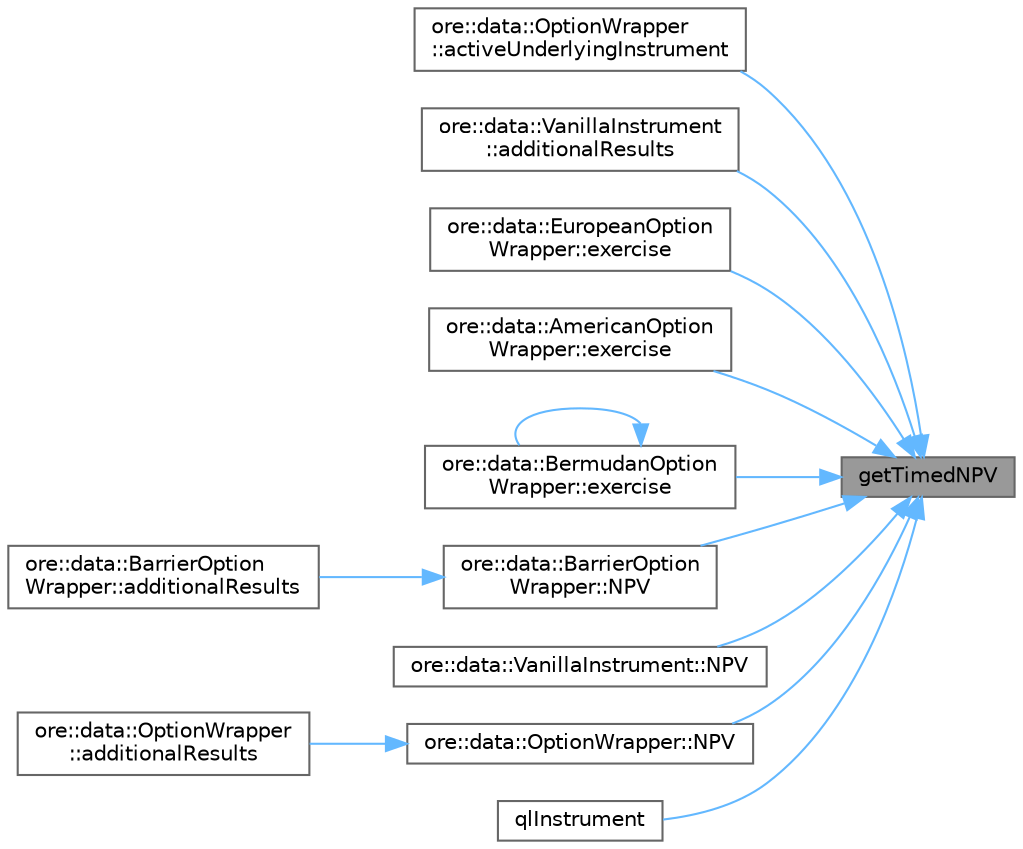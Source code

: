 digraph "getTimedNPV"
{
 // INTERACTIVE_SVG=YES
 // LATEX_PDF_SIZE
  bgcolor="transparent";
  edge [fontname=Helvetica,fontsize=10,labelfontname=Helvetica,labelfontsize=10];
  node [fontname=Helvetica,fontsize=10,shape=box,height=0.2,width=0.4];
  rankdir="RL";
  Node1 [label="getTimedNPV",height=0.2,width=0.4,color="gray40", fillcolor="grey60", style="filled", fontcolor="black",tooltip=" "];
  Node1 -> Node2 [dir="back",color="steelblue1",style="solid"];
  Node2 [label="ore::data::OptionWrapper\l::activeUnderlyingInstrument",height=0.2,width=0.4,color="grey40", fillcolor="white", style="filled",URL="$classore_1_1data_1_1_option_wrapper.html#ac4d9e5a95020a337411ca413c2d74d43",tooltip=" "];
  Node1 -> Node3 [dir="back",color="steelblue1",style="solid"];
  Node3 [label="ore::data::VanillaInstrument\l::additionalResults",height=0.2,width=0.4,color="grey40", fillcolor="white", style="filled",URL="$classore_1_1data_1_1_vanilla_instrument.html#a4a85982f3000c391b5e8d3813f2f5f52",tooltip="Return the additional results of this instrument."];
  Node1 -> Node4 [dir="back",color="steelblue1",style="solid"];
  Node4 [label="ore::data::EuropeanOption\lWrapper::exercise",height=0.2,width=0.4,color="grey40", fillcolor="white", style="filled",URL="$classore_1_1data_1_1_european_option_wrapper.html#a674011988d5c6dbe9028cb4a67897064",tooltip=" "];
  Node1 -> Node5 [dir="back",color="steelblue1",style="solid"];
  Node5 [label="ore::data::AmericanOption\lWrapper::exercise",height=0.2,width=0.4,color="grey40", fillcolor="white", style="filled",URL="$classore_1_1data_1_1_american_option_wrapper.html#a674011988d5c6dbe9028cb4a67897064",tooltip=" "];
  Node1 -> Node6 [dir="back",color="steelblue1",style="solid"];
  Node6 [label="ore::data::BermudanOption\lWrapper::exercise",height=0.2,width=0.4,color="grey40", fillcolor="white", style="filled",URL="$classore_1_1data_1_1_bermudan_option_wrapper.html#a674011988d5c6dbe9028cb4a67897064",tooltip=" "];
  Node6 -> Node6 [dir="back",color="steelblue1",style="solid"];
  Node1 -> Node7 [dir="back",color="steelblue1",style="solid"];
  Node7 [label="ore::data::BarrierOption\lWrapper::NPV",height=0.2,width=0.4,color="grey40", fillcolor="white", style="filled",URL="$classore_1_1data_1_1_barrier_option_wrapper.html#a11b99e22b9e192c940be8cda78c87f53",tooltip="Return the NPV of this instrument."];
  Node7 -> Node8 [dir="back",color="steelblue1",style="solid"];
  Node8 [label="ore::data::BarrierOption\lWrapper::additionalResults",height=0.2,width=0.4,color="grey40", fillcolor="white", style="filled",URL="$classore_1_1data_1_1_barrier_option_wrapper.html#a4a85982f3000c391b5e8d3813f2f5f52",tooltip="Return the additional results of this instrument."];
  Node1 -> Node9 [dir="back",color="steelblue1",style="solid"];
  Node9 [label="ore::data::VanillaInstrument::NPV",height=0.2,width=0.4,color="grey40", fillcolor="white", style="filled",URL="$classore_1_1data_1_1_vanilla_instrument.html#a36313f1ecd9387ade1ff4652c34c1f23",tooltip="Return the NPV of this instrument."];
  Node1 -> Node10 [dir="back",color="steelblue1",style="solid"];
  Node10 [label="ore::data::OptionWrapper::NPV",height=0.2,width=0.4,color="grey40", fillcolor="white", style="filled",URL="$classore_1_1data_1_1_option_wrapper.html#a11b99e22b9e192c940be8cda78c87f53",tooltip="Return the NPV of this instrument."];
  Node10 -> Node11 [dir="back",color="steelblue1",style="solid"];
  Node11 [label="ore::data::OptionWrapper\l::additionalResults",height=0.2,width=0.4,color="grey40", fillcolor="white", style="filled",URL="$classore_1_1data_1_1_option_wrapper.html#a4a85982f3000c391b5e8d3813f2f5f52",tooltip="Return the additional results of this instrument."];
  Node1 -> Node12 [dir="back",color="steelblue1",style="solid"];
  Node12 [label="qlInstrument",height=0.2,width=0.4,color="grey40", fillcolor="white", style="filled",URL="$classore_1_1data_1_1_instrument_wrapper.html#afabb6826c66d68f03dd8b9d9daa25816",tooltip="Inspectors."];
}
